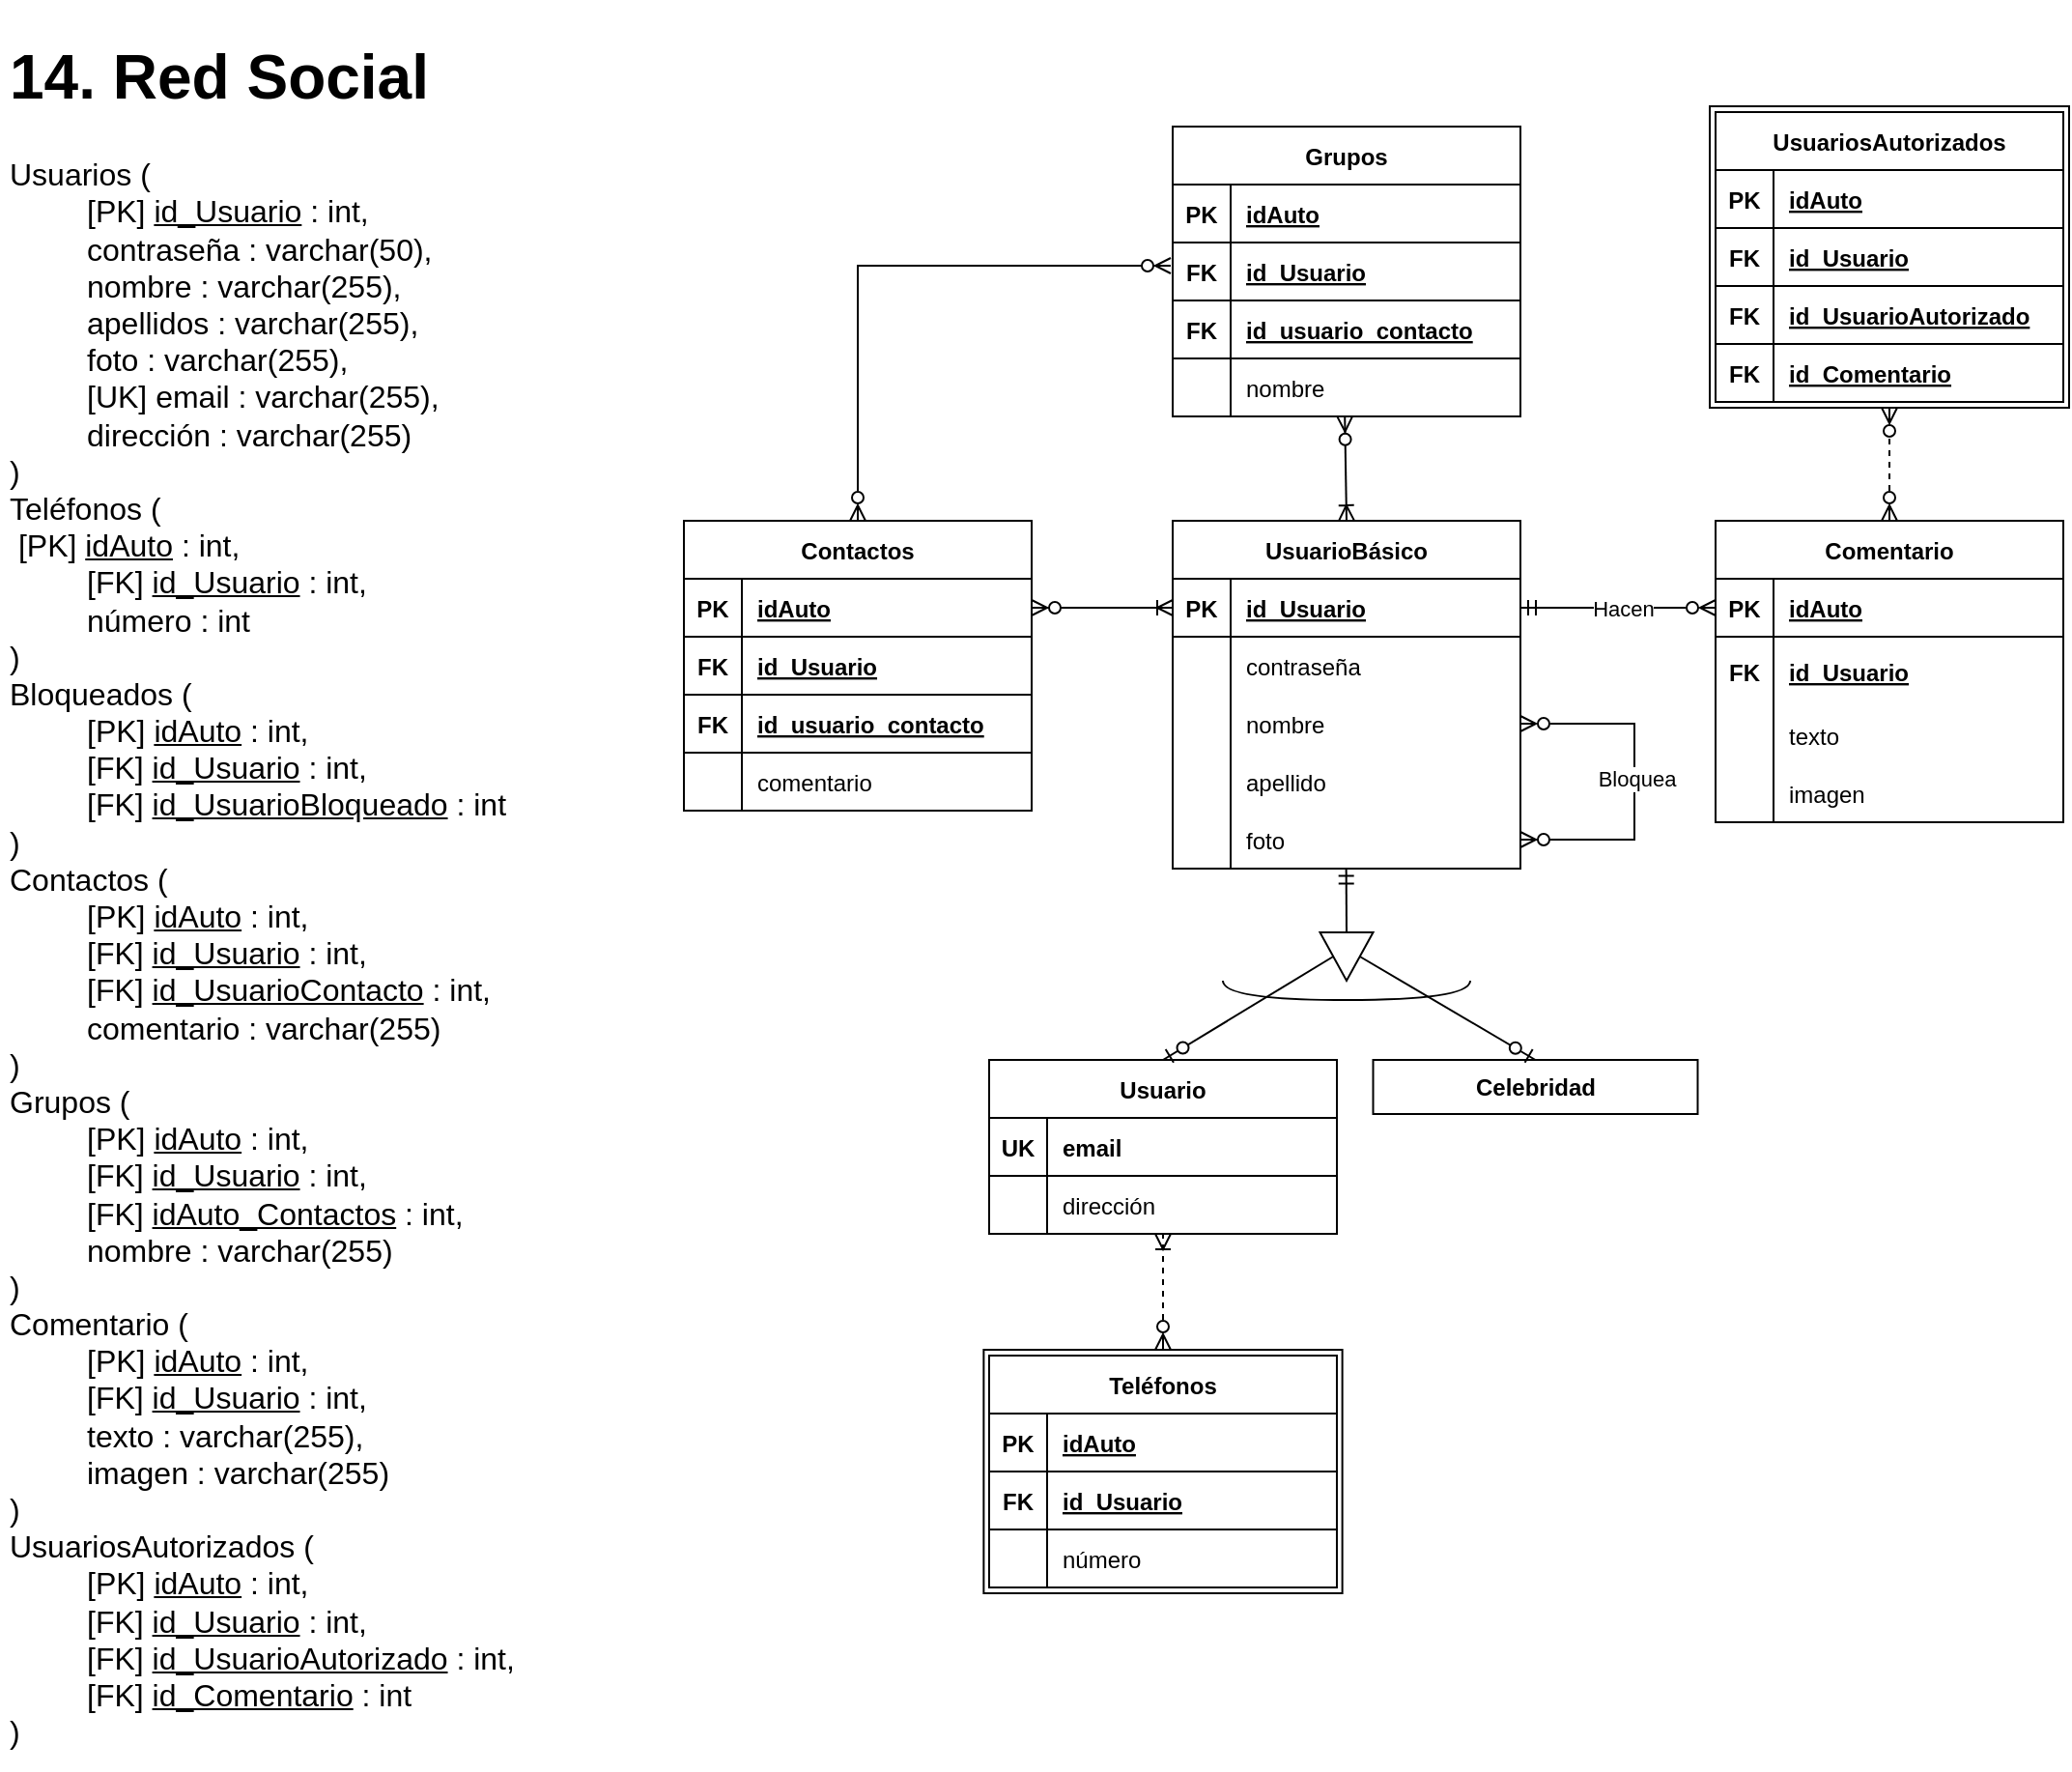 <mxfile version="20.1.4" type="device"><diagram id="yyLQCrzxQ82K4UCu9YqZ" name="Página-1"><mxGraphModel dx="2074" dy="706" grid="1" gridSize="6" guides="1" tooltips="1" connect="1" arrows="1" fold="1" page="1" pageScale="1" pageWidth="827" pageHeight="1169" math="0" shadow="0"><root><mxCell id="0"/><mxCell id="1" parent="0"/><mxCell id="LJxCuSrUcIi_EUBwP3uY-43" value="Usuario" style="shape=table;startSize=30;container=1;collapsible=1;childLayout=tableLayout;fixedRows=1;rowLines=0;fontStyle=1;align=center;resizeLast=1;shadow=0;labelBackgroundColor=none;labelBorderColor=none;strokeColor=default;fillColor=none;html=0;" parent="1" vertex="1"><mxGeometry x="194" y="568.5" width="180" height="90" as="geometry"/></mxCell><mxCell id="LJxCuSrUcIi_EUBwP3uY-146" value="" style="shape=tableRow;horizontal=0;startSize=0;swimlaneHead=0;swimlaneBody=0;fillColor=none;collapsible=0;dropTarget=0;points=[[0,0.5],[1,0.5]];portConstraint=eastwest;top=0;left=0;right=0;bottom=1;shadow=0;labelBackgroundColor=none;labelBorderColor=none;strokeColor=default;html=0;" parent="LJxCuSrUcIi_EUBwP3uY-43" vertex="1"><mxGeometry y="30" width="180" height="30" as="geometry"/></mxCell><mxCell id="LJxCuSrUcIi_EUBwP3uY-147" value="UK" style="shape=partialRectangle;connectable=0;fillColor=none;top=0;left=0;bottom=0;right=0;fontStyle=1;overflow=hidden;shadow=0;labelBackgroundColor=none;labelBorderColor=none;strokeColor=default;html=0;" parent="LJxCuSrUcIi_EUBwP3uY-146" vertex="1"><mxGeometry width="30" height="30" as="geometry"><mxRectangle width="30" height="30" as="alternateBounds"/></mxGeometry></mxCell><mxCell id="LJxCuSrUcIi_EUBwP3uY-148" value="email" style="shape=partialRectangle;connectable=0;fillColor=none;top=0;left=0;bottom=0;right=0;align=left;spacingLeft=6;fontStyle=1;overflow=hidden;shadow=0;labelBackgroundColor=none;labelBorderColor=none;strokeColor=default;html=0;" parent="LJxCuSrUcIi_EUBwP3uY-146" vertex="1"><mxGeometry x="30" width="150" height="30" as="geometry"><mxRectangle width="150" height="30" as="alternateBounds"/></mxGeometry></mxCell><mxCell id="LJxCuSrUcIi_EUBwP3uY-53" value="" style="shape=tableRow;horizontal=0;startSize=0;swimlaneHead=0;swimlaneBody=0;fillColor=none;collapsible=0;dropTarget=0;points=[[0,0.5],[1,0.5]];portConstraint=eastwest;top=0;left=0;right=0;bottom=0;shadow=0;labelBackgroundColor=none;labelBorderColor=none;strokeColor=default;html=0;" parent="LJxCuSrUcIi_EUBwP3uY-43" vertex="1"><mxGeometry y="60" width="180" height="30" as="geometry"/></mxCell><mxCell id="LJxCuSrUcIi_EUBwP3uY-54" value="" style="shape=partialRectangle;connectable=0;fillColor=none;top=0;left=0;bottom=0;right=0;editable=1;overflow=hidden;shadow=0;labelBackgroundColor=none;labelBorderColor=none;strokeColor=default;html=0;" parent="LJxCuSrUcIi_EUBwP3uY-53" vertex="1"><mxGeometry width="30" height="30" as="geometry"><mxRectangle width="30" height="30" as="alternateBounds"/></mxGeometry></mxCell><mxCell id="LJxCuSrUcIi_EUBwP3uY-55" value="dirección" style="shape=partialRectangle;connectable=0;fillColor=none;top=0;left=0;bottom=0;right=0;align=left;spacingLeft=6;overflow=hidden;shadow=0;labelBackgroundColor=none;labelBorderColor=none;strokeColor=default;html=0;" parent="LJxCuSrUcIi_EUBwP3uY-53" vertex="1"><mxGeometry x="30" width="150" height="30" as="geometry"><mxRectangle width="150" height="30" as="alternateBounds"/></mxGeometry></mxCell><mxCell id="LJxCuSrUcIi_EUBwP3uY-149" value="UsuarioBásico" style="shape=table;startSize=30;container=1;collapsible=1;childLayout=tableLayout;fixedRows=1;rowLines=0;fontStyle=1;align=center;resizeLast=1;shadow=0;labelBackgroundColor=none;labelBorderColor=none;strokeColor=default;fillColor=none;html=0;" parent="1" vertex="1"><mxGeometry x="289" y="289.5" width="180" height="180" as="geometry"/></mxCell><mxCell id="LJxCuSrUcIi_EUBwP3uY-150" value="" style="shape=tableRow;horizontal=0;startSize=0;swimlaneHead=0;swimlaneBody=0;fillColor=none;collapsible=0;dropTarget=0;points=[[0,0.5],[1,0.5]];portConstraint=eastwest;top=0;left=0;right=0;bottom=1;shadow=0;labelBackgroundColor=none;labelBorderColor=none;strokeColor=default;html=0;" parent="LJxCuSrUcIi_EUBwP3uY-149" vertex="1"><mxGeometry y="30" width="180" height="30" as="geometry"/></mxCell><mxCell id="LJxCuSrUcIi_EUBwP3uY-151" value="PK" style="shape=partialRectangle;connectable=0;fillColor=none;top=0;left=0;bottom=0;right=0;fontStyle=1;overflow=hidden;shadow=0;labelBackgroundColor=none;labelBorderColor=none;strokeColor=default;html=0;" parent="LJxCuSrUcIi_EUBwP3uY-150" vertex="1"><mxGeometry width="30" height="30" as="geometry"><mxRectangle width="30" height="30" as="alternateBounds"/></mxGeometry></mxCell><mxCell id="LJxCuSrUcIi_EUBwP3uY-152" value="id_Usuario" style="shape=partialRectangle;connectable=0;fillColor=none;top=0;left=0;bottom=0;right=0;align=left;spacingLeft=6;fontStyle=5;overflow=hidden;shadow=0;labelBackgroundColor=none;labelBorderColor=none;strokeColor=default;html=0;" parent="LJxCuSrUcIi_EUBwP3uY-150" vertex="1"><mxGeometry x="30" width="150" height="30" as="geometry"><mxRectangle width="150" height="30" as="alternateBounds"/></mxGeometry></mxCell><mxCell id="LJxCuSrUcIi_EUBwP3uY-159" value="" style="shape=tableRow;horizontal=0;startSize=0;swimlaneHead=0;swimlaneBody=0;fillColor=none;collapsible=0;dropTarget=0;points=[[0,0.5],[1,0.5]];portConstraint=eastwest;top=0;left=0;right=0;bottom=0;shadow=0;labelBackgroundColor=none;labelBorderColor=none;strokeColor=default;html=0;" parent="LJxCuSrUcIi_EUBwP3uY-149" vertex="1"><mxGeometry y="60" width="180" height="30" as="geometry"/></mxCell><mxCell id="LJxCuSrUcIi_EUBwP3uY-160" value="" style="shape=partialRectangle;connectable=0;fillColor=none;top=0;left=0;bottom=0;right=0;editable=1;overflow=hidden;shadow=0;labelBackgroundColor=none;labelBorderColor=none;strokeColor=default;html=0;" parent="LJxCuSrUcIi_EUBwP3uY-159" vertex="1"><mxGeometry width="30" height="30" as="geometry"><mxRectangle width="30" height="30" as="alternateBounds"/></mxGeometry></mxCell><mxCell id="LJxCuSrUcIi_EUBwP3uY-161" value="contraseña" style="shape=partialRectangle;connectable=0;fillColor=none;top=0;left=0;bottom=0;right=0;align=left;spacingLeft=6;overflow=hidden;shadow=0;labelBackgroundColor=none;labelBorderColor=none;strokeColor=default;html=0;" parent="LJxCuSrUcIi_EUBwP3uY-159" vertex="1"><mxGeometry x="30" width="150" height="30" as="geometry"><mxRectangle width="150" height="30" as="alternateBounds"/></mxGeometry></mxCell><mxCell id="LJxCuSrUcIi_EUBwP3uY-264" value="" style="shape=tableRow;horizontal=0;startSize=0;swimlaneHead=0;swimlaneBody=0;fillColor=none;collapsible=0;dropTarget=0;points=[[0,0.5],[1,0.5]];portConstraint=eastwest;top=0;left=0;right=0;bottom=0;shadow=0;labelBackgroundColor=none;labelBorderColor=none;strokeColor=default;html=0;" parent="LJxCuSrUcIi_EUBwP3uY-149" vertex="1"><mxGeometry y="90" width="180" height="30" as="geometry"/></mxCell><mxCell id="LJxCuSrUcIi_EUBwP3uY-265" value="" style="shape=partialRectangle;connectable=0;fillColor=none;top=0;left=0;bottom=0;right=0;editable=1;overflow=hidden;shadow=0;labelBackgroundColor=none;labelBorderColor=none;strokeColor=default;html=0;" parent="LJxCuSrUcIi_EUBwP3uY-264" vertex="1"><mxGeometry width="30" height="30" as="geometry"><mxRectangle width="30" height="30" as="alternateBounds"/></mxGeometry></mxCell><mxCell id="LJxCuSrUcIi_EUBwP3uY-266" value="nombre" style="shape=partialRectangle;connectable=0;fillColor=none;top=0;left=0;bottom=0;right=0;align=left;spacingLeft=6;overflow=hidden;shadow=0;labelBackgroundColor=none;labelBorderColor=none;strokeColor=default;html=0;" parent="LJxCuSrUcIi_EUBwP3uY-264" vertex="1"><mxGeometry x="30" width="150" height="30" as="geometry"><mxRectangle width="150" height="30" as="alternateBounds"/></mxGeometry></mxCell><mxCell id="LJxCuSrUcIi_EUBwP3uY-162" value="" style="shape=tableRow;horizontal=0;startSize=0;swimlaneHead=0;swimlaneBody=0;fillColor=none;collapsible=0;dropTarget=0;points=[[0,0.5],[1,0.5]];portConstraint=eastwest;top=0;left=0;right=0;bottom=0;shadow=0;labelBackgroundColor=none;labelBorderColor=none;strokeColor=default;html=0;" parent="LJxCuSrUcIi_EUBwP3uY-149" vertex="1"><mxGeometry y="120" width="180" height="30" as="geometry"/></mxCell><mxCell id="LJxCuSrUcIi_EUBwP3uY-163" value="" style="shape=partialRectangle;connectable=0;fillColor=none;top=0;left=0;bottom=0;right=0;editable=1;overflow=hidden;shadow=0;labelBackgroundColor=none;labelBorderColor=none;strokeColor=default;html=0;" parent="LJxCuSrUcIi_EUBwP3uY-162" vertex="1"><mxGeometry width="30" height="30" as="geometry"><mxRectangle width="30" height="30" as="alternateBounds"/></mxGeometry></mxCell><mxCell id="LJxCuSrUcIi_EUBwP3uY-164" value="apellido" style="shape=partialRectangle;connectable=0;fillColor=none;top=0;left=0;bottom=0;right=0;align=left;spacingLeft=6;overflow=hidden;shadow=0;labelBackgroundColor=none;labelBorderColor=none;strokeColor=default;html=0;" parent="LJxCuSrUcIi_EUBwP3uY-162" vertex="1"><mxGeometry x="30" width="150" height="30" as="geometry"><mxRectangle width="150" height="30" as="alternateBounds"/></mxGeometry></mxCell><mxCell id="LJxCuSrUcIi_EUBwP3uY-168" value="" style="shape=tableRow;horizontal=0;startSize=0;swimlaneHead=0;swimlaneBody=0;fillColor=none;collapsible=0;dropTarget=0;points=[[0,0.5],[1,0.5]];portConstraint=eastwest;top=0;left=0;right=0;bottom=0;shadow=0;labelBackgroundColor=none;labelBorderColor=none;strokeColor=default;html=0;" parent="LJxCuSrUcIi_EUBwP3uY-149" vertex="1"><mxGeometry y="150" width="180" height="30" as="geometry"/></mxCell><mxCell id="LJxCuSrUcIi_EUBwP3uY-169" value="" style="shape=partialRectangle;connectable=0;fillColor=none;top=0;left=0;bottom=0;right=0;editable=1;overflow=hidden;shadow=0;labelBackgroundColor=none;labelBorderColor=none;strokeColor=default;html=0;" parent="LJxCuSrUcIi_EUBwP3uY-168" vertex="1"><mxGeometry width="30" height="30" as="geometry"><mxRectangle width="30" height="30" as="alternateBounds"/></mxGeometry></mxCell><mxCell id="LJxCuSrUcIi_EUBwP3uY-170" value="foto" style="shape=partialRectangle;connectable=0;fillColor=none;top=0;left=0;bottom=0;right=0;align=left;spacingLeft=6;overflow=hidden;shadow=0;labelBackgroundColor=none;labelBorderColor=none;strokeColor=default;html=0;" parent="LJxCuSrUcIi_EUBwP3uY-168" vertex="1"><mxGeometry x="30" width="150" height="30" as="geometry"><mxRectangle width="150" height="30" as="alternateBounds"/></mxGeometry></mxCell><mxCell id="LJxCuSrUcIi_EUBwP3uY-198" value="" style="fontSize=12;html=1;endArrow=ERzeroToMany;endFill=1;startArrow=ERzeroToMany;rounded=0;startFill=0;edgeStyle=orthogonalEdgeStyle;exitX=1;exitY=0.5;exitDx=0;exitDy=0;entryX=1;entryY=0.5;entryDx=0;entryDy=0;" parent="LJxCuSrUcIi_EUBwP3uY-149" source="LJxCuSrUcIi_EUBwP3uY-264" target="LJxCuSrUcIi_EUBwP3uY-168" edge="1"><mxGeometry width="100" height="100" relative="1" as="geometry"><mxPoint x="179" y="48" as="sourcePoint"/><mxPoint x="179" y="147" as="targetPoint"/><Array as="points"><mxPoint x="239" y="105"/><mxPoint x="239" y="165"/></Array></mxGeometry></mxCell><mxCell id="y5tzW9TsPjGdcg8SEXe_-4" value="Bloquea" style="edgeLabel;html=1;align=center;verticalAlign=middle;resizable=0;points=[];" parent="LJxCuSrUcIi_EUBwP3uY-198" vertex="1" connectable="0"><mxGeometry x="0.242" y="1" relative="1" as="geometry"><mxPoint y="-23" as="offset"/></mxGeometry></mxCell><mxCell id="LJxCuSrUcIi_EUBwP3uY-173" value="" style="triangle;whiteSpace=wrap;html=1;strokeColor=default;fillColor=none;direction=south;" parent="1" vertex="1"><mxGeometry x="365.25" y="502.5" width="27.5" height="25" as="geometry"/></mxCell><mxCell id="LJxCuSrUcIi_EUBwP3uY-179" value="" style="endArrow=ERmandOne;html=1;rounded=0;exitX=0;exitY=0.5;exitDx=0;exitDy=0;endFill=0;entryX=0.499;entryY=0.991;entryDx=0;entryDy=0;entryPerimeter=0;" parent="1" source="LJxCuSrUcIi_EUBwP3uY-173" target="LJxCuSrUcIi_EUBwP3uY-168" edge="1"><mxGeometry width="50" height="50" relative="1" as="geometry"><mxPoint x="379" y="485.5" as="sourcePoint"/><mxPoint x="379" y="479.5" as="targetPoint"/></mxGeometry></mxCell><mxCell id="LJxCuSrUcIi_EUBwP3uY-200" value="Contactos" style="shape=table;startSize=30;container=1;collapsible=1;childLayout=tableLayout;fixedRows=1;rowLines=0;fontStyle=1;align=center;resizeLast=1;strokeColor=default;fillColor=none;" parent="1" vertex="1"><mxGeometry x="36" y="289.5" width="180" height="150" as="geometry"/></mxCell><mxCell id="LJxCuSrUcIi_EUBwP3uY-201" value="" style="shape=tableRow;horizontal=0;startSize=0;swimlaneHead=0;swimlaneBody=0;fillColor=none;collapsible=0;dropTarget=0;points=[[0,0.5],[1,0.5]];portConstraint=eastwest;top=0;left=0;right=0;bottom=1;strokeColor=default;" parent="LJxCuSrUcIi_EUBwP3uY-200" vertex="1"><mxGeometry y="30" width="180" height="30" as="geometry"/></mxCell><mxCell id="LJxCuSrUcIi_EUBwP3uY-202" value="PK" style="shape=partialRectangle;connectable=0;fillColor=none;top=0;left=0;bottom=0;right=0;fontStyle=1;overflow=hidden;strokeColor=default;" parent="LJxCuSrUcIi_EUBwP3uY-201" vertex="1"><mxGeometry width="30" height="30" as="geometry"><mxRectangle width="30" height="30" as="alternateBounds"/></mxGeometry></mxCell><mxCell id="LJxCuSrUcIi_EUBwP3uY-203" value="idAuto" style="shape=partialRectangle;connectable=0;fillColor=none;top=0;left=0;bottom=0;right=0;align=left;spacingLeft=6;fontStyle=5;overflow=hidden;strokeColor=default;" parent="LJxCuSrUcIi_EUBwP3uY-201" vertex="1"><mxGeometry x="30" width="150" height="30" as="geometry"><mxRectangle width="150" height="30" as="alternateBounds"/></mxGeometry></mxCell><mxCell id="y5tzW9TsPjGdcg8SEXe_-5" value="" style="shape=tableRow;horizontal=0;startSize=0;swimlaneHead=0;swimlaneBody=0;fillColor=none;collapsible=0;dropTarget=0;points=[[0,0.5],[1,0.5]];portConstraint=eastwest;top=0;left=0;right=0;bottom=1;strokeColor=default;" parent="LJxCuSrUcIi_EUBwP3uY-200" vertex="1"><mxGeometry y="60" width="180" height="30" as="geometry"/></mxCell><mxCell id="y5tzW9TsPjGdcg8SEXe_-6" value="FK" style="shape=partialRectangle;connectable=0;fillColor=none;top=0;left=0;bottom=0;right=0;fontStyle=1;overflow=hidden;strokeColor=default;" parent="y5tzW9TsPjGdcg8SEXe_-5" vertex="1"><mxGeometry width="30" height="30" as="geometry"><mxRectangle width="30" height="30" as="alternateBounds"/></mxGeometry></mxCell><mxCell id="y5tzW9TsPjGdcg8SEXe_-7" value="id_Usuario" style="shape=partialRectangle;connectable=0;fillColor=none;top=0;left=0;bottom=0;right=0;align=left;spacingLeft=6;fontStyle=5;overflow=hidden;strokeColor=default;" parent="y5tzW9TsPjGdcg8SEXe_-5" vertex="1"><mxGeometry x="30" width="150" height="30" as="geometry"><mxRectangle width="150" height="30" as="alternateBounds"/></mxGeometry></mxCell><mxCell id="LJxCuSrUcIi_EUBwP3uY-213" value="" style="shape=tableRow;horizontal=0;startSize=0;swimlaneHead=0;swimlaneBody=0;fillColor=none;collapsible=0;dropTarget=0;points=[[0,0.5],[1,0.5]];portConstraint=eastwest;top=0;left=0;right=0;bottom=1;strokeColor=default;" parent="LJxCuSrUcIi_EUBwP3uY-200" vertex="1"><mxGeometry y="90" width="180" height="30" as="geometry"/></mxCell><mxCell id="LJxCuSrUcIi_EUBwP3uY-214" value="FK" style="shape=partialRectangle;connectable=0;fillColor=none;top=0;left=0;bottom=0;right=0;fontStyle=1;overflow=hidden;strokeColor=default;" parent="LJxCuSrUcIi_EUBwP3uY-213" vertex="1"><mxGeometry width="30" height="30" as="geometry"><mxRectangle width="30" height="30" as="alternateBounds"/></mxGeometry></mxCell><mxCell id="LJxCuSrUcIi_EUBwP3uY-215" value="id_usuario_contacto" style="shape=partialRectangle;connectable=0;fillColor=none;top=0;left=0;bottom=0;right=0;align=left;spacingLeft=6;fontStyle=5;overflow=hidden;strokeColor=default;" parent="LJxCuSrUcIi_EUBwP3uY-213" vertex="1"><mxGeometry x="30" width="150" height="30" as="geometry"><mxRectangle width="150" height="30" as="alternateBounds"/></mxGeometry></mxCell><mxCell id="LJxCuSrUcIi_EUBwP3uY-204" value="" style="shape=tableRow;horizontal=0;startSize=0;swimlaneHead=0;swimlaneBody=0;fillColor=none;collapsible=0;dropTarget=0;points=[[0,0.5],[1,0.5]];portConstraint=eastwest;top=0;left=0;right=0;bottom=0;strokeColor=default;" parent="LJxCuSrUcIi_EUBwP3uY-200" vertex="1"><mxGeometry y="120" width="180" height="30" as="geometry"/></mxCell><mxCell id="LJxCuSrUcIi_EUBwP3uY-205" value="" style="shape=partialRectangle;connectable=0;fillColor=none;top=0;left=0;bottom=0;right=0;editable=1;overflow=hidden;strokeColor=default;" parent="LJxCuSrUcIi_EUBwP3uY-204" vertex="1"><mxGeometry width="30" height="30" as="geometry"><mxRectangle width="30" height="30" as="alternateBounds"/></mxGeometry></mxCell><mxCell id="LJxCuSrUcIi_EUBwP3uY-206" value="comentario" style="shape=partialRectangle;connectable=0;fillColor=none;top=0;left=0;bottom=0;right=0;align=left;spacingLeft=6;overflow=hidden;strokeColor=default;" parent="LJxCuSrUcIi_EUBwP3uY-204" vertex="1"><mxGeometry x="30" width="150" height="30" as="geometry"><mxRectangle width="150" height="30" as="alternateBounds"/></mxGeometry></mxCell><mxCell id="LJxCuSrUcIi_EUBwP3uY-216" value="" style="fontSize=12;html=1;endArrow=ERoneToMany;startArrow=ERzeroToMany;rounded=0;exitX=1;exitY=0.5;exitDx=0;exitDy=0;entryX=0;entryY=0.5;entryDx=0;entryDy=0;" parent="1" source="LJxCuSrUcIi_EUBwP3uY-201" target="LJxCuSrUcIi_EUBwP3uY-150" edge="1"><mxGeometry width="100" height="100" relative="1" as="geometry"><mxPoint x="218.628" y="335.514" as="sourcePoint"/><mxPoint x="346" y="220.5" as="targetPoint"/></mxGeometry></mxCell><mxCell id="LJxCuSrUcIi_EUBwP3uY-218" value="Grupos" style="shape=table;startSize=30;container=1;collapsible=1;childLayout=tableLayout;fixedRows=1;rowLines=0;fontStyle=1;align=center;resizeLast=1;strokeColor=default;fillColor=none;" parent="1" vertex="1"><mxGeometry x="289" y="85.5" width="180" height="150" as="geometry"/></mxCell><mxCell id="LJxCuSrUcIi_EUBwP3uY-219" value="" style="shape=tableRow;horizontal=0;startSize=0;swimlaneHead=0;swimlaneBody=0;fillColor=none;collapsible=0;dropTarget=0;points=[[0,0.5],[1,0.5]];portConstraint=eastwest;top=0;left=0;right=0;bottom=1;strokeColor=default;" parent="LJxCuSrUcIi_EUBwP3uY-218" vertex="1"><mxGeometry y="30" width="180" height="30" as="geometry"/></mxCell><mxCell id="LJxCuSrUcIi_EUBwP3uY-220" value="PK" style="shape=partialRectangle;connectable=0;fillColor=none;top=0;left=0;bottom=0;right=0;fontStyle=1;overflow=hidden;strokeColor=default;" parent="LJxCuSrUcIi_EUBwP3uY-219" vertex="1"><mxGeometry width="30" height="30" as="geometry"><mxRectangle width="30" height="30" as="alternateBounds"/></mxGeometry></mxCell><mxCell id="LJxCuSrUcIi_EUBwP3uY-221" value="idAuto" style="shape=partialRectangle;connectable=0;fillColor=none;top=0;left=0;bottom=0;right=0;align=left;spacingLeft=6;fontStyle=5;overflow=hidden;strokeColor=default;" parent="LJxCuSrUcIi_EUBwP3uY-219" vertex="1"><mxGeometry x="30" width="150" height="30" as="geometry"><mxRectangle width="150" height="30" as="alternateBounds"/></mxGeometry></mxCell><mxCell id="y5tzW9TsPjGdcg8SEXe_-8" value="" style="shape=tableRow;horizontal=0;startSize=0;swimlaneHead=0;swimlaneBody=0;fillColor=none;collapsible=0;dropTarget=0;points=[[0,0.5],[1,0.5]];portConstraint=eastwest;top=0;left=0;right=0;bottom=1;strokeColor=default;" parent="LJxCuSrUcIi_EUBwP3uY-218" vertex="1"><mxGeometry y="60" width="180" height="30" as="geometry"/></mxCell><mxCell id="y5tzW9TsPjGdcg8SEXe_-9" value="FK" style="shape=partialRectangle;connectable=0;fillColor=none;top=0;left=0;bottom=0;right=0;fontStyle=1;overflow=hidden;strokeColor=default;" parent="y5tzW9TsPjGdcg8SEXe_-8" vertex="1"><mxGeometry width="30" height="30" as="geometry"><mxRectangle width="30" height="30" as="alternateBounds"/></mxGeometry></mxCell><mxCell id="y5tzW9TsPjGdcg8SEXe_-10" value="id_Usuario" style="shape=partialRectangle;connectable=0;fillColor=none;top=0;left=0;bottom=0;right=0;align=left;spacingLeft=6;fontStyle=5;overflow=hidden;strokeColor=default;" parent="y5tzW9TsPjGdcg8SEXe_-8" vertex="1"><mxGeometry x="30" width="150" height="30" as="geometry"><mxRectangle width="150" height="30" as="alternateBounds"/></mxGeometry></mxCell><mxCell id="LJxCuSrUcIi_EUBwP3uY-232" value="" style="shape=tableRow;horizontal=0;startSize=0;swimlaneHead=0;swimlaneBody=0;fillColor=none;collapsible=0;dropTarget=0;points=[[0,0.5],[1,0.5]];portConstraint=eastwest;top=0;left=0;right=0;bottom=1;strokeColor=default;" parent="LJxCuSrUcIi_EUBwP3uY-218" vertex="1"><mxGeometry y="90" width="180" height="30" as="geometry"/></mxCell><mxCell id="LJxCuSrUcIi_EUBwP3uY-233" value="FK" style="shape=partialRectangle;connectable=0;fillColor=none;top=0;left=0;bottom=0;right=0;fontStyle=1;overflow=hidden;strokeColor=default;" parent="LJxCuSrUcIi_EUBwP3uY-232" vertex="1"><mxGeometry width="30" height="30" as="geometry"><mxRectangle width="30" height="30" as="alternateBounds"/></mxGeometry></mxCell><mxCell id="LJxCuSrUcIi_EUBwP3uY-234" value="id_usuario_contacto" style="shape=partialRectangle;connectable=0;fillColor=none;top=0;left=0;bottom=0;right=0;align=left;spacingLeft=6;fontStyle=5;overflow=hidden;strokeColor=default;" parent="LJxCuSrUcIi_EUBwP3uY-232" vertex="1"><mxGeometry x="30" width="150" height="30" as="geometry"><mxRectangle width="150" height="30" as="alternateBounds"/></mxGeometry></mxCell><mxCell id="LJxCuSrUcIi_EUBwP3uY-222" value="" style="shape=tableRow;horizontal=0;startSize=0;swimlaneHead=0;swimlaneBody=0;fillColor=none;collapsible=0;dropTarget=0;points=[[0,0.5],[1,0.5]];portConstraint=eastwest;top=0;left=0;right=0;bottom=0;strokeColor=default;" parent="LJxCuSrUcIi_EUBwP3uY-218" vertex="1"><mxGeometry y="120" width="180" height="30" as="geometry"/></mxCell><mxCell id="LJxCuSrUcIi_EUBwP3uY-223" value="" style="shape=partialRectangle;connectable=0;fillColor=none;top=0;left=0;bottom=0;right=0;editable=1;overflow=hidden;strokeColor=default;" parent="LJxCuSrUcIi_EUBwP3uY-222" vertex="1"><mxGeometry width="30" height="30" as="geometry"><mxRectangle width="30" height="30" as="alternateBounds"/></mxGeometry></mxCell><mxCell id="LJxCuSrUcIi_EUBwP3uY-224" value="nombre" style="shape=partialRectangle;connectable=0;fillColor=none;top=0;left=0;bottom=0;right=0;align=left;spacingLeft=6;overflow=hidden;strokeColor=default;" parent="LJxCuSrUcIi_EUBwP3uY-222" vertex="1"><mxGeometry x="30" width="150" height="30" as="geometry"><mxRectangle width="150" height="30" as="alternateBounds"/></mxGeometry></mxCell><mxCell id="LJxCuSrUcIi_EUBwP3uY-236" value="" style="fontSize=12;html=1;endArrow=ERzeroToMany;endFill=1;startArrow=ERoneToMany;rounded=0;startFill=0;exitX=0.5;exitY=0;exitDx=0;exitDy=0;entryX=0.495;entryY=0.996;entryDx=0;entryDy=0;entryPerimeter=0;" parent="1" source="LJxCuSrUcIi_EUBwP3uY-149" target="LJxCuSrUcIi_EUBwP3uY-222" edge="1"><mxGeometry width="100" height="100" relative="1" as="geometry"><mxPoint x="474" y="343.5" as="sourcePoint"/><mxPoint x="378" y="238.5" as="targetPoint"/></mxGeometry></mxCell><mxCell id="LJxCuSrUcIi_EUBwP3uY-237" value="" style="fontSize=12;html=1;endArrow=ERzeroToMany;endFill=1;startArrow=ERzeroToMany;rounded=0;startFill=0;edgeStyle=orthogonalEdgeStyle;exitX=0.5;exitY=0;exitDx=0;exitDy=0;" parent="1" source="LJxCuSrUcIi_EUBwP3uY-200" edge="1"><mxGeometry width="100" height="100" relative="1" as="geometry"><mxPoint x="126" y="286.5" as="sourcePoint"/><mxPoint x="288" y="157.5" as="targetPoint"/><Array as="points"><mxPoint x="126" y="157.5"/></Array></mxGeometry></mxCell><mxCell id="LJxCuSrUcIi_EUBwP3uY-257" value="&lt;b&gt;Celebridad&lt;/b&gt;" style="whiteSpace=wrap;html=1;align=center;strokeColor=default;fillColor=none;" parent="1" vertex="1"><mxGeometry x="392.75" y="568.5" width="168" height="28" as="geometry"/></mxCell><mxCell id="LJxCuSrUcIi_EUBwP3uY-258" value="" style="fontSize=12;html=1;endArrow=ERzeroToOne;endFill=1;rounded=0;entryX=0.5;entryY=0;entryDx=0;entryDy=0;exitX=0.5;exitY=1;exitDx=0;exitDy=0;" parent="1" source="LJxCuSrUcIi_EUBwP3uY-173" target="LJxCuSrUcIi_EUBwP3uY-43" edge="1"><mxGeometry width="100" height="100" relative="1" as="geometry"><mxPoint x="420" y="536.5" as="sourcePoint"/><mxPoint x="520" y="436.5" as="targetPoint"/></mxGeometry></mxCell><mxCell id="LJxCuSrUcIi_EUBwP3uY-260" value="" style="fontSize=12;html=1;endArrow=ERzeroToOne;endFill=1;rounded=0;entryX=0.5;entryY=0;entryDx=0;entryDy=0;exitX=0.5;exitY=0;exitDx=0;exitDy=0;" parent="1" source="LJxCuSrUcIi_EUBwP3uY-173" target="LJxCuSrUcIi_EUBwP3uY-257" edge="1"><mxGeometry width="100" height="100" relative="1" as="geometry"><mxPoint x="378" y="520.5" as="sourcePoint"/><mxPoint x="237" y="562.5" as="targetPoint"/></mxGeometry></mxCell><mxCell id="LJxCuSrUcIi_EUBwP3uY-267" value="" style="shape=requiredInterface;html=1;verticalLabelPosition=bottom;sketch=0;strokeColor=default;fillColor=none;direction=south;" parent="1" vertex="1"><mxGeometry x="315" y="527.5" width="128" height="10" as="geometry"/></mxCell><mxCell id="y5tzW9TsPjGdcg8SEXe_-11" value="Comentario" style="shape=table;startSize=30;container=1;collapsible=1;childLayout=tableLayout;fixedRows=1;rowLines=0;fontStyle=1;align=center;resizeLast=1;fillColor=none;" parent="1" vertex="1"><mxGeometry x="570" y="289.5" width="180" height="156.0" as="geometry"/></mxCell><mxCell id="y5tzW9TsPjGdcg8SEXe_-12" value="" style="shape=tableRow;horizontal=0;startSize=0;swimlaneHead=0;swimlaneBody=0;fillColor=none;collapsible=0;dropTarget=0;points=[[0,0.5],[1,0.5]];portConstraint=eastwest;top=0;left=0;right=0;bottom=1;" parent="y5tzW9TsPjGdcg8SEXe_-11" vertex="1"><mxGeometry y="30" width="180" height="30" as="geometry"/></mxCell><mxCell id="y5tzW9TsPjGdcg8SEXe_-13" value="PK" style="shape=partialRectangle;connectable=0;fillColor=none;top=0;left=0;bottom=0;right=0;fontStyle=1;overflow=hidden;" parent="y5tzW9TsPjGdcg8SEXe_-12" vertex="1"><mxGeometry width="30" height="30" as="geometry"><mxRectangle width="30" height="30" as="alternateBounds"/></mxGeometry></mxCell><mxCell id="y5tzW9TsPjGdcg8SEXe_-14" value="idAuto" style="shape=partialRectangle;connectable=0;fillColor=none;top=0;left=0;bottom=0;right=0;align=left;spacingLeft=6;fontStyle=5;overflow=hidden;" parent="y5tzW9TsPjGdcg8SEXe_-12" vertex="1"><mxGeometry x="30" width="150" height="30" as="geometry"><mxRectangle width="150" height="30" as="alternateBounds"/></mxGeometry></mxCell><mxCell id="y5tzW9TsPjGdcg8SEXe_-15" value="" style="shape=tableRow;horizontal=0;startSize=0;swimlaneHead=0;swimlaneBody=0;fillColor=none;collapsible=0;dropTarget=0;points=[[0,0.5],[1,0.5]];portConstraint=eastwest;top=0;left=0;right=0;bottom=0;fontStyle=5" parent="y5tzW9TsPjGdcg8SEXe_-11" vertex="1"><mxGeometry y="60" width="180" height="36" as="geometry"/></mxCell><mxCell id="y5tzW9TsPjGdcg8SEXe_-16" value="FK" style="shape=partialRectangle;connectable=0;fillColor=none;top=0;left=0;bottom=0;right=0;editable=1;overflow=hidden;fontStyle=1" parent="y5tzW9TsPjGdcg8SEXe_-15" vertex="1"><mxGeometry width="30" height="36" as="geometry"><mxRectangle width="30" height="36" as="alternateBounds"/></mxGeometry></mxCell><mxCell id="y5tzW9TsPjGdcg8SEXe_-17" value="id_Usuario" style="shape=partialRectangle;connectable=0;fillColor=none;top=0;left=0;bottom=0;right=0;align=left;spacingLeft=6;overflow=hidden;fontStyle=5" parent="y5tzW9TsPjGdcg8SEXe_-15" vertex="1"><mxGeometry x="30" width="150" height="36" as="geometry"><mxRectangle width="150" height="36" as="alternateBounds"/></mxGeometry></mxCell><mxCell id="y5tzW9TsPjGdcg8SEXe_-18" value="" style="shape=tableRow;horizontal=0;startSize=0;swimlaneHead=0;swimlaneBody=0;fillColor=none;collapsible=0;dropTarget=0;points=[[0,0.5],[1,0.5]];portConstraint=eastwest;top=0;left=0;right=0;bottom=0;" parent="y5tzW9TsPjGdcg8SEXe_-11" vertex="1"><mxGeometry y="96" width="180" height="30" as="geometry"/></mxCell><mxCell id="y5tzW9TsPjGdcg8SEXe_-19" value="" style="shape=partialRectangle;connectable=0;fillColor=none;top=0;left=0;bottom=0;right=0;editable=1;overflow=hidden;" parent="y5tzW9TsPjGdcg8SEXe_-18" vertex="1"><mxGeometry width="30" height="30" as="geometry"><mxRectangle width="30" height="30" as="alternateBounds"/></mxGeometry></mxCell><mxCell id="y5tzW9TsPjGdcg8SEXe_-20" value="texto" style="shape=partialRectangle;connectable=0;fillColor=none;top=0;left=0;bottom=0;right=0;align=left;spacingLeft=6;overflow=hidden;" parent="y5tzW9TsPjGdcg8SEXe_-18" vertex="1"><mxGeometry x="30" width="150" height="30" as="geometry"><mxRectangle width="150" height="30" as="alternateBounds"/></mxGeometry></mxCell><mxCell id="y5tzW9TsPjGdcg8SEXe_-21" value="" style="shape=tableRow;horizontal=0;startSize=0;swimlaneHead=0;swimlaneBody=0;fillColor=none;collapsible=0;dropTarget=0;points=[[0,0.5],[1,0.5]];portConstraint=eastwest;top=0;left=0;right=0;bottom=0;" parent="y5tzW9TsPjGdcg8SEXe_-11" vertex="1"><mxGeometry y="126" width="180" height="30" as="geometry"/></mxCell><mxCell id="y5tzW9TsPjGdcg8SEXe_-22" value="" style="shape=partialRectangle;connectable=0;fillColor=none;top=0;left=0;bottom=0;right=0;editable=1;overflow=hidden;" parent="y5tzW9TsPjGdcg8SEXe_-21" vertex="1"><mxGeometry width="30" height="30" as="geometry"><mxRectangle width="30" height="30" as="alternateBounds"/></mxGeometry></mxCell><mxCell id="y5tzW9TsPjGdcg8SEXe_-23" value="imagen" style="shape=partialRectangle;connectable=0;fillColor=none;top=0;left=0;bottom=0;right=0;align=left;spacingLeft=6;overflow=hidden;" parent="y5tzW9TsPjGdcg8SEXe_-21" vertex="1"><mxGeometry x="30" width="150" height="30" as="geometry"><mxRectangle width="150" height="30" as="alternateBounds"/></mxGeometry></mxCell><mxCell id="y5tzW9TsPjGdcg8SEXe_-27" value="" style="fontSize=12;html=1;endArrow=ERzeroToMany;startArrow=ERmandOne;rounded=0;exitX=1;exitY=0.5;exitDx=0;exitDy=0;entryX=0;entryY=0.5;entryDx=0;entryDy=0;startFill=0;endFill=0;" parent="1" source="LJxCuSrUcIi_EUBwP3uY-150" target="y5tzW9TsPjGdcg8SEXe_-12" edge="1"><mxGeometry width="100" height="100" relative="1" as="geometry"><mxPoint x="462" y="331.5" as="sourcePoint"/><mxPoint x="535" y="331.5" as="targetPoint"/></mxGeometry></mxCell><mxCell id="y5tzW9TsPjGdcg8SEXe_-28" value="Hacen" style="edgeLabel;html=1;align=center;verticalAlign=middle;resizable=0;points=[];" parent="y5tzW9TsPjGdcg8SEXe_-27" vertex="1" connectable="0"><mxGeometry x="0.282" relative="1" as="geometry"><mxPoint x="-12" as="offset"/></mxGeometry></mxCell><mxCell id="y5tzW9TsPjGdcg8SEXe_-31" value="&lt;h1&gt;14. Red Social&lt;/h1&gt;&lt;div&gt;Usuarios (&amp;nbsp;&lt;/div&gt;&lt;blockquote style=&quot;margin: 0 0 0 40px; border: none; padding: 0px;&quot;&gt;&lt;div&gt;[PK]&amp;nbsp;&lt;u&gt;id_Usuario&lt;/u&gt; : int,&lt;/div&gt;&lt;div&gt;contraseña : varchar(50),&lt;/div&gt;&lt;div&gt;nombre : varchar(255),&lt;/div&gt;&lt;div&gt;apellidos : varchar(255),&lt;/div&gt;&lt;div&gt;foto : varchar(255),&lt;/div&gt;&lt;div&gt;[UK] email : varchar(255),&lt;/div&gt;&lt;div&gt;dirección : varchar(255)&lt;/div&gt;&lt;/blockquote&gt;&lt;span style=&quot;background-color: initial;&quot;&gt;)&lt;/span&gt;&lt;br&gt;&lt;div&gt;Teléfonos (&lt;/div&gt;&lt;div&gt;&lt;span style=&quot;&quot;&gt;&#9;&lt;/span&gt;&amp;nbsp;[PK]&amp;nbsp;&lt;u&gt;idAuto&lt;/u&gt;&amp;nbsp;: int,&lt;br&gt;&lt;/div&gt;&lt;blockquote style=&quot;margin: 0 0 0 40px; border: none; padding: 0px;&quot;&gt;[FK]&amp;nbsp;&lt;u&gt;id_Usuario&lt;/u&gt;&amp;nbsp;: int,&lt;br&gt;número : int&lt;/blockquote&gt;&lt;div&gt;)&lt;/div&gt;&lt;div&gt;&lt;div&gt;Bloqueados (&amp;nbsp;&lt;/div&gt;&lt;/div&gt;&lt;blockquote style=&quot;margin: 0 0 0 40px; border: none; padding: 0px;&quot;&gt;&lt;div&gt;&lt;div&gt;[PK]&amp;nbsp;&lt;u&gt;idAuto&lt;/u&gt;&amp;nbsp;: int,&lt;/div&gt;&lt;/div&gt;&lt;div&gt;&lt;div&gt;[FK]&amp;nbsp;&lt;u&gt;id_Usuario&lt;/u&gt;&amp;nbsp;: int,&lt;/div&gt;&lt;/div&gt;&lt;div&gt;&lt;div&gt;[FK]&amp;nbsp;&lt;u&gt;id_UsuarioBloqueado&lt;/u&gt;&amp;nbsp;: int&lt;/div&gt;&lt;/div&gt;&lt;/blockquote&gt;&lt;div&gt;&lt;div&gt;)&lt;/div&gt;&lt;/div&gt;&lt;div&gt;&lt;div&gt;&lt;span style=&quot;background-color: initial;&quot;&gt;Contactos&lt;/span&gt;&lt;span style=&quot;background-color: initial;&quot;&gt;&amp;nbsp;&lt;/span&gt;(&amp;nbsp;&lt;/div&gt;&lt;/div&gt;&lt;blockquote style=&quot;margin: 0 0 0 40px; border: none; padding: 0px;&quot;&gt;&lt;div&gt;&lt;div&gt;[PK]&amp;nbsp;&lt;u&gt;idAuto&lt;/u&gt;&amp;nbsp;: int,&lt;/div&gt;&lt;/div&gt;&lt;div&gt;&lt;div&gt;[FK]&amp;nbsp;&lt;u&gt;id_Usuario&lt;/u&gt;&amp;nbsp;: int,&lt;/div&gt;&lt;/div&gt;&lt;div&gt;&lt;div&gt;[FK] &lt;u&gt;id_UsuarioContacto&lt;/u&gt;&amp;nbsp;: int,&lt;/div&gt;&lt;/div&gt;&lt;div&gt;comentario : varchar(255)&lt;/div&gt;&lt;/blockquote&gt;&lt;div&gt;&lt;div&gt;)&lt;/div&gt;&lt;/div&gt;&lt;div&gt;Grupos (&lt;/div&gt;&lt;blockquote style=&quot;margin: 0 0 0 40px; border: none; padding: 0px;&quot;&gt;&lt;div&gt;&lt;div&gt;[PK]&amp;nbsp;&lt;u&gt;idAuto&lt;/u&gt;&amp;nbsp;: int,&lt;/div&gt;&lt;/div&gt;&lt;div&gt;&lt;div&gt;[FK]&amp;nbsp;&lt;u&gt;id_Usuario&lt;/u&gt;&amp;nbsp;: int,&lt;/div&gt;&lt;/div&gt;&lt;div&gt;&lt;div&gt;[FK] &lt;u&gt;idAuto_Contactos&lt;/u&gt;&amp;nbsp;: int,&lt;/div&gt;&lt;/div&gt;&lt;div&gt;&lt;div&gt;nombre : varchar(255)&lt;/div&gt;&lt;/div&gt;&lt;/blockquote&gt;&lt;div&gt;)&lt;/div&gt;&lt;div&gt;Comentario (&lt;/div&gt;&lt;span style=&quot;&quot;&gt;&#9;&lt;/span&gt;&lt;blockquote style=&quot;margin: 0 0 0 40px; border: none; padding: 0px;&quot;&gt;[PK]&amp;nbsp;&lt;u&gt;idAuto&lt;/u&gt;&amp;nbsp;: int,&lt;br&gt;[FK]&amp;nbsp;&lt;u&gt;id_Usuario&lt;/u&gt;&amp;nbsp;: int,&lt;br&gt;texto : varchar(255),&lt;br&gt;imagen : varchar(255)&lt;/blockquote&gt;&lt;span style=&quot;background-color: initial;&quot;&gt;)&lt;br&gt;&lt;/span&gt;&lt;div&gt;UsuariosAutorizados (&lt;/div&gt;&lt;div&gt;&lt;span style=&quot;&quot;&gt;&#9;&lt;/span&gt;&amp;nbsp;&lt;span style=&quot;&quot;&gt;&#9;&lt;/span&gt;&amp;nbsp;&lt;span style=&quot;white-space: pre;&quot;&gt;&#9;&lt;/span&gt;&amp;nbsp;[PK]&amp;nbsp;&lt;u&gt;idAuto&lt;/u&gt;&amp;nbsp;: int,&lt;br&gt;&lt;/div&gt;&lt;blockquote style=&quot;margin: 0 0 0 40px; border: none; padding: 0px;&quot;&gt;[FK]&amp;nbsp;&lt;u&gt;id_Usuario&lt;/u&gt;&amp;nbsp;: int,&lt;br&gt;[FK]&amp;nbsp;&lt;u&gt;id_UsuarioAutorizado&lt;/u&gt;&amp;nbsp;: int,&lt;/blockquote&gt;&lt;blockquote style=&quot;margin: 0 0 0 40px; border: none; padding: 0px;&quot;&gt;[FK]&amp;nbsp;&lt;u&gt;id_Comentario&lt;/u&gt;&amp;nbsp;: int&lt;br&gt;&lt;/blockquote&gt;&lt;span style=&quot;background-color: initial;&quot;&gt;)&lt;/span&gt;" style="text;html=1;strokeColor=none;fillColor=none;spacing=5;spacingTop=-20;whiteSpace=wrap;overflow=hidden;rounded=0;fontSize=16;" parent="1" vertex="1"><mxGeometry x="-318" y="30" width="312" height="906" as="geometry"/></mxCell><mxCell id="6jwqeblnbHyKwd-XYxPf-1" value="Teléfonos" style="shape=table;startSize=30;container=1;collapsible=1;childLayout=tableLayout;fixedRows=1;rowLines=0;fontStyle=1;align=center;resizeLast=1;" parent="1" vertex="1"><mxGeometry x="193.99" y="721.5" width="180" height="120" as="geometry"/></mxCell><mxCell id="6jwqeblnbHyKwd-XYxPf-31" value="" style="shape=tableRow;horizontal=0;startSize=0;swimlaneHead=0;swimlaneBody=0;fillColor=none;collapsible=0;dropTarget=0;points=[[0,0.5],[1,0.5]];portConstraint=eastwest;top=0;left=0;right=0;bottom=1;" parent="6jwqeblnbHyKwd-XYxPf-1" vertex="1"><mxGeometry y="30" width="180" height="30" as="geometry"/></mxCell><mxCell id="6jwqeblnbHyKwd-XYxPf-32" value="PK" style="shape=partialRectangle;connectable=0;fillColor=none;top=0;left=0;bottom=0;right=0;fontStyle=1;overflow=hidden;" parent="6jwqeblnbHyKwd-XYxPf-31" vertex="1"><mxGeometry width="30" height="30" as="geometry"><mxRectangle width="30" height="30" as="alternateBounds"/></mxGeometry></mxCell><mxCell id="6jwqeblnbHyKwd-XYxPf-33" value="idAuto" style="shape=partialRectangle;connectable=0;fillColor=none;top=0;left=0;bottom=0;right=0;align=left;spacingLeft=6;fontStyle=5;overflow=hidden;" parent="6jwqeblnbHyKwd-XYxPf-31" vertex="1"><mxGeometry x="30" width="150" height="30" as="geometry"><mxRectangle width="150" height="30" as="alternateBounds"/></mxGeometry></mxCell><mxCell id="6jwqeblnbHyKwd-XYxPf-2" value="" style="shape=tableRow;horizontal=0;startSize=0;swimlaneHead=0;swimlaneBody=0;fillColor=none;collapsible=0;dropTarget=0;points=[[0,0.5],[1,0.5]];portConstraint=eastwest;top=0;left=0;right=0;bottom=1;" parent="6jwqeblnbHyKwd-XYxPf-1" vertex="1"><mxGeometry y="60" width="180" height="30" as="geometry"/></mxCell><mxCell id="6jwqeblnbHyKwd-XYxPf-3" value="FK" style="shape=partialRectangle;connectable=0;fillColor=none;top=0;left=0;bottom=0;right=0;fontStyle=1;overflow=hidden;" parent="6jwqeblnbHyKwd-XYxPf-2" vertex="1"><mxGeometry width="30" height="30" as="geometry"><mxRectangle width="30" height="30" as="alternateBounds"/></mxGeometry></mxCell><mxCell id="6jwqeblnbHyKwd-XYxPf-4" value="id_Usuario" style="shape=partialRectangle;connectable=0;fillColor=none;top=0;left=0;bottom=0;right=0;align=left;spacingLeft=6;fontStyle=5;overflow=hidden;" parent="6jwqeblnbHyKwd-XYxPf-2" vertex="1"><mxGeometry x="30" width="150" height="30" as="geometry"><mxRectangle width="150" height="30" as="alternateBounds"/></mxGeometry></mxCell><mxCell id="6jwqeblnbHyKwd-XYxPf-5" value="" style="shape=tableRow;horizontal=0;startSize=0;swimlaneHead=0;swimlaneBody=0;fillColor=none;collapsible=0;dropTarget=0;points=[[0,0.5],[1,0.5]];portConstraint=eastwest;top=0;left=0;right=0;bottom=0;" parent="6jwqeblnbHyKwd-XYxPf-1" vertex="1"><mxGeometry y="90" width="180" height="30" as="geometry"/></mxCell><mxCell id="6jwqeblnbHyKwd-XYxPf-6" value="" style="shape=partialRectangle;connectable=0;fillColor=none;top=0;left=0;bottom=0;right=0;editable=1;overflow=hidden;" parent="6jwqeblnbHyKwd-XYxPf-5" vertex="1"><mxGeometry width="30" height="30" as="geometry"><mxRectangle width="30" height="30" as="alternateBounds"/></mxGeometry></mxCell><mxCell id="6jwqeblnbHyKwd-XYxPf-7" value="número" style="shape=partialRectangle;connectable=0;fillColor=none;top=0;left=0;bottom=0;right=0;align=left;spacingLeft=6;overflow=hidden;" parent="6jwqeblnbHyKwd-XYxPf-5" vertex="1"><mxGeometry x="30" width="150" height="30" as="geometry"><mxRectangle width="150" height="30" as="alternateBounds"/></mxGeometry></mxCell><mxCell id="6jwqeblnbHyKwd-XYxPf-14" value="" style="rounded=0;whiteSpace=wrap;html=1;fillColor=none;" parent="1" vertex="1"><mxGeometry x="191.18" y="718.5" width="185.63" height="126" as="geometry"/></mxCell><mxCell id="6jwqeblnbHyKwd-XYxPf-15" value="" style="endArrow=ERoneToMany;dashed=1;html=1;rounded=0;exitX=0.5;exitY=0;exitDx=0;exitDy=0;startArrow=ERzeroToMany;startFill=0;endFill=0;" parent="1" source="6jwqeblnbHyKwd-XYxPf-14" target="LJxCuSrUcIi_EUBwP3uY-53" edge="1"><mxGeometry width="50" height="50" relative="1" as="geometry"><mxPoint x="78" y="522.5" as="sourcePoint"/><mxPoint x="128" y="472.5" as="targetPoint"/></mxGeometry></mxCell><mxCell id="6jwqeblnbHyKwd-XYxPf-16" value="UsuariosAutorizados" style="shape=table;startSize=30;container=1;collapsible=1;childLayout=tableLayout;fixedRows=1;rowLines=0;fontStyle=1;align=center;resizeLast=1;fillColor=none;" parent="1" vertex="1"><mxGeometry x="570" y="78" width="180" height="150" as="geometry"/></mxCell><mxCell id="6jwqeblnbHyKwd-XYxPf-17" value="" style="shape=tableRow;horizontal=0;startSize=0;swimlaneHead=0;swimlaneBody=0;fillColor=none;collapsible=0;dropTarget=0;points=[[0,0.5],[1,0.5]];portConstraint=eastwest;top=0;left=0;right=0;bottom=1;" parent="6jwqeblnbHyKwd-XYxPf-16" vertex="1"><mxGeometry y="30" width="180" height="30" as="geometry"/></mxCell><mxCell id="6jwqeblnbHyKwd-XYxPf-18" value="PK" style="shape=partialRectangle;connectable=0;fillColor=none;top=0;left=0;bottom=0;right=0;fontStyle=1;overflow=hidden;" parent="6jwqeblnbHyKwd-XYxPf-17" vertex="1"><mxGeometry width="30" height="30" as="geometry"><mxRectangle width="30" height="30" as="alternateBounds"/></mxGeometry></mxCell><mxCell id="6jwqeblnbHyKwd-XYxPf-19" value="idAuto" style="shape=partialRectangle;connectable=0;fillColor=none;top=0;left=0;bottom=0;right=0;align=left;spacingLeft=6;fontStyle=5;overflow=hidden;" parent="6jwqeblnbHyKwd-XYxPf-17" vertex="1"><mxGeometry x="30" width="150" height="30" as="geometry"><mxRectangle width="150" height="30" as="alternateBounds"/></mxGeometry></mxCell><mxCell id="6jwqeblnbHyKwd-XYxPf-34" value="" style="shape=tableRow;horizontal=0;startSize=0;swimlaneHead=0;swimlaneBody=0;fillColor=none;collapsible=0;dropTarget=0;points=[[0,0.5],[1,0.5]];portConstraint=eastwest;top=0;left=0;right=0;bottom=1;" parent="6jwqeblnbHyKwd-XYxPf-16" vertex="1"><mxGeometry y="60" width="180" height="30" as="geometry"/></mxCell><mxCell id="6jwqeblnbHyKwd-XYxPf-35" value="FK" style="shape=partialRectangle;connectable=0;fillColor=none;top=0;left=0;bottom=0;right=0;fontStyle=1;overflow=hidden;" parent="6jwqeblnbHyKwd-XYxPf-34" vertex="1"><mxGeometry width="30" height="30" as="geometry"><mxRectangle width="30" height="30" as="alternateBounds"/></mxGeometry></mxCell><mxCell id="6jwqeblnbHyKwd-XYxPf-36" value="id_Usuario" style="shape=partialRectangle;connectable=0;fillColor=none;top=0;left=0;bottom=0;right=0;align=left;spacingLeft=6;fontStyle=5;overflow=hidden;" parent="6jwqeblnbHyKwd-XYxPf-34" vertex="1"><mxGeometry x="30" width="150" height="30" as="geometry"><mxRectangle width="150" height="30" as="alternateBounds"/></mxGeometry></mxCell><mxCell id="mBqUfY9YWQqUQtdF3yLo-4" value="" style="shape=tableRow;horizontal=0;startSize=0;swimlaneHead=0;swimlaneBody=0;fillColor=none;collapsible=0;dropTarget=0;points=[[0,0.5],[1,0.5]];portConstraint=eastwest;top=0;left=0;right=0;bottom=1;" vertex="1" parent="6jwqeblnbHyKwd-XYxPf-16"><mxGeometry y="90" width="180" height="30" as="geometry"/></mxCell><mxCell id="mBqUfY9YWQqUQtdF3yLo-5" value="FK" style="shape=partialRectangle;connectable=0;fillColor=none;top=0;left=0;bottom=0;right=0;fontStyle=1;overflow=hidden;" vertex="1" parent="mBqUfY9YWQqUQtdF3yLo-4"><mxGeometry width="30" height="30" as="geometry"><mxRectangle width="30" height="30" as="alternateBounds"/></mxGeometry></mxCell><mxCell id="mBqUfY9YWQqUQtdF3yLo-6" value="id_UsuarioAutorizado" style="shape=partialRectangle;connectable=0;fillColor=none;top=0;left=0;bottom=0;right=0;align=left;spacingLeft=6;fontStyle=5;overflow=hidden;" vertex="1" parent="mBqUfY9YWQqUQtdF3yLo-4"><mxGeometry x="30" width="150" height="30" as="geometry"><mxRectangle width="150" height="30" as="alternateBounds"/></mxGeometry></mxCell><mxCell id="6jwqeblnbHyKwd-XYxPf-20" value="" style="shape=tableRow;horizontal=0;startSize=0;swimlaneHead=0;swimlaneBody=0;fillColor=none;collapsible=0;dropTarget=0;points=[[0,0.5],[1,0.5]];portConstraint=eastwest;top=0;left=0;right=0;bottom=0;" parent="6jwqeblnbHyKwd-XYxPf-16" vertex="1"><mxGeometry y="120" width="180" height="30" as="geometry"/></mxCell><mxCell id="6jwqeblnbHyKwd-XYxPf-21" value="FK" style="shape=partialRectangle;connectable=0;fillColor=none;top=0;left=0;bottom=0;right=0;editable=1;overflow=hidden;fontStyle=1" parent="6jwqeblnbHyKwd-XYxPf-20" vertex="1"><mxGeometry width="30" height="30" as="geometry"><mxRectangle width="30" height="30" as="alternateBounds"/></mxGeometry></mxCell><mxCell id="6jwqeblnbHyKwd-XYxPf-22" value="id_Comentario" style="shape=partialRectangle;connectable=0;fillColor=none;top=0;left=0;bottom=0;right=0;align=left;spacingLeft=6;overflow=hidden;fontStyle=5" parent="6jwqeblnbHyKwd-XYxPf-20" vertex="1"><mxGeometry x="30" width="150" height="30" as="geometry"><mxRectangle width="150" height="30" as="alternateBounds"/></mxGeometry></mxCell><mxCell id="6jwqeblnbHyKwd-XYxPf-29" value="" style="rounded=0;whiteSpace=wrap;html=1;fillColor=none;" parent="1" vertex="1"><mxGeometry x="567" y="75" width="186" height="156" as="geometry"/></mxCell><mxCell id="6jwqeblnbHyKwd-XYxPf-30" value="" style="endArrow=ERzeroToMany;dashed=1;html=1;rounded=0;exitX=0.5;exitY=0;exitDx=0;exitDy=0;startArrow=ERzeroToMany;startFill=0;endFill=0;entryX=0.5;entryY=1;entryDx=0;entryDy=0;" parent="1" source="y5tzW9TsPjGdcg8SEXe_-11" target="6jwqeblnbHyKwd-XYxPf-29" edge="1"><mxGeometry width="50" height="50" relative="1" as="geometry"><mxPoint x="659.71" y="274.5" as="sourcePoint"/><mxPoint x="660" y="226.5" as="targetPoint"/></mxGeometry></mxCell></root></mxGraphModel></diagram></mxfile>